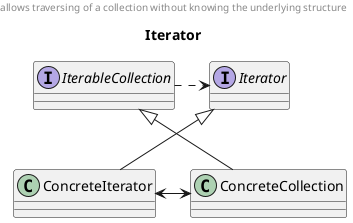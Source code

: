 @startuml
title Iterator
header allows traversing of a collection without knowing the underlying structure

interface Iterator {
}

interface IterableCollection{
}

class ConcreteIterator{}
class ConcreteCollection{}

Iterator <|- ConcreteIterator
IterableCollection <|-- ConcreteCollection

IterableCollection .> Iterator

ConcreteIterator <-> ConcreteCollection

@enduml
